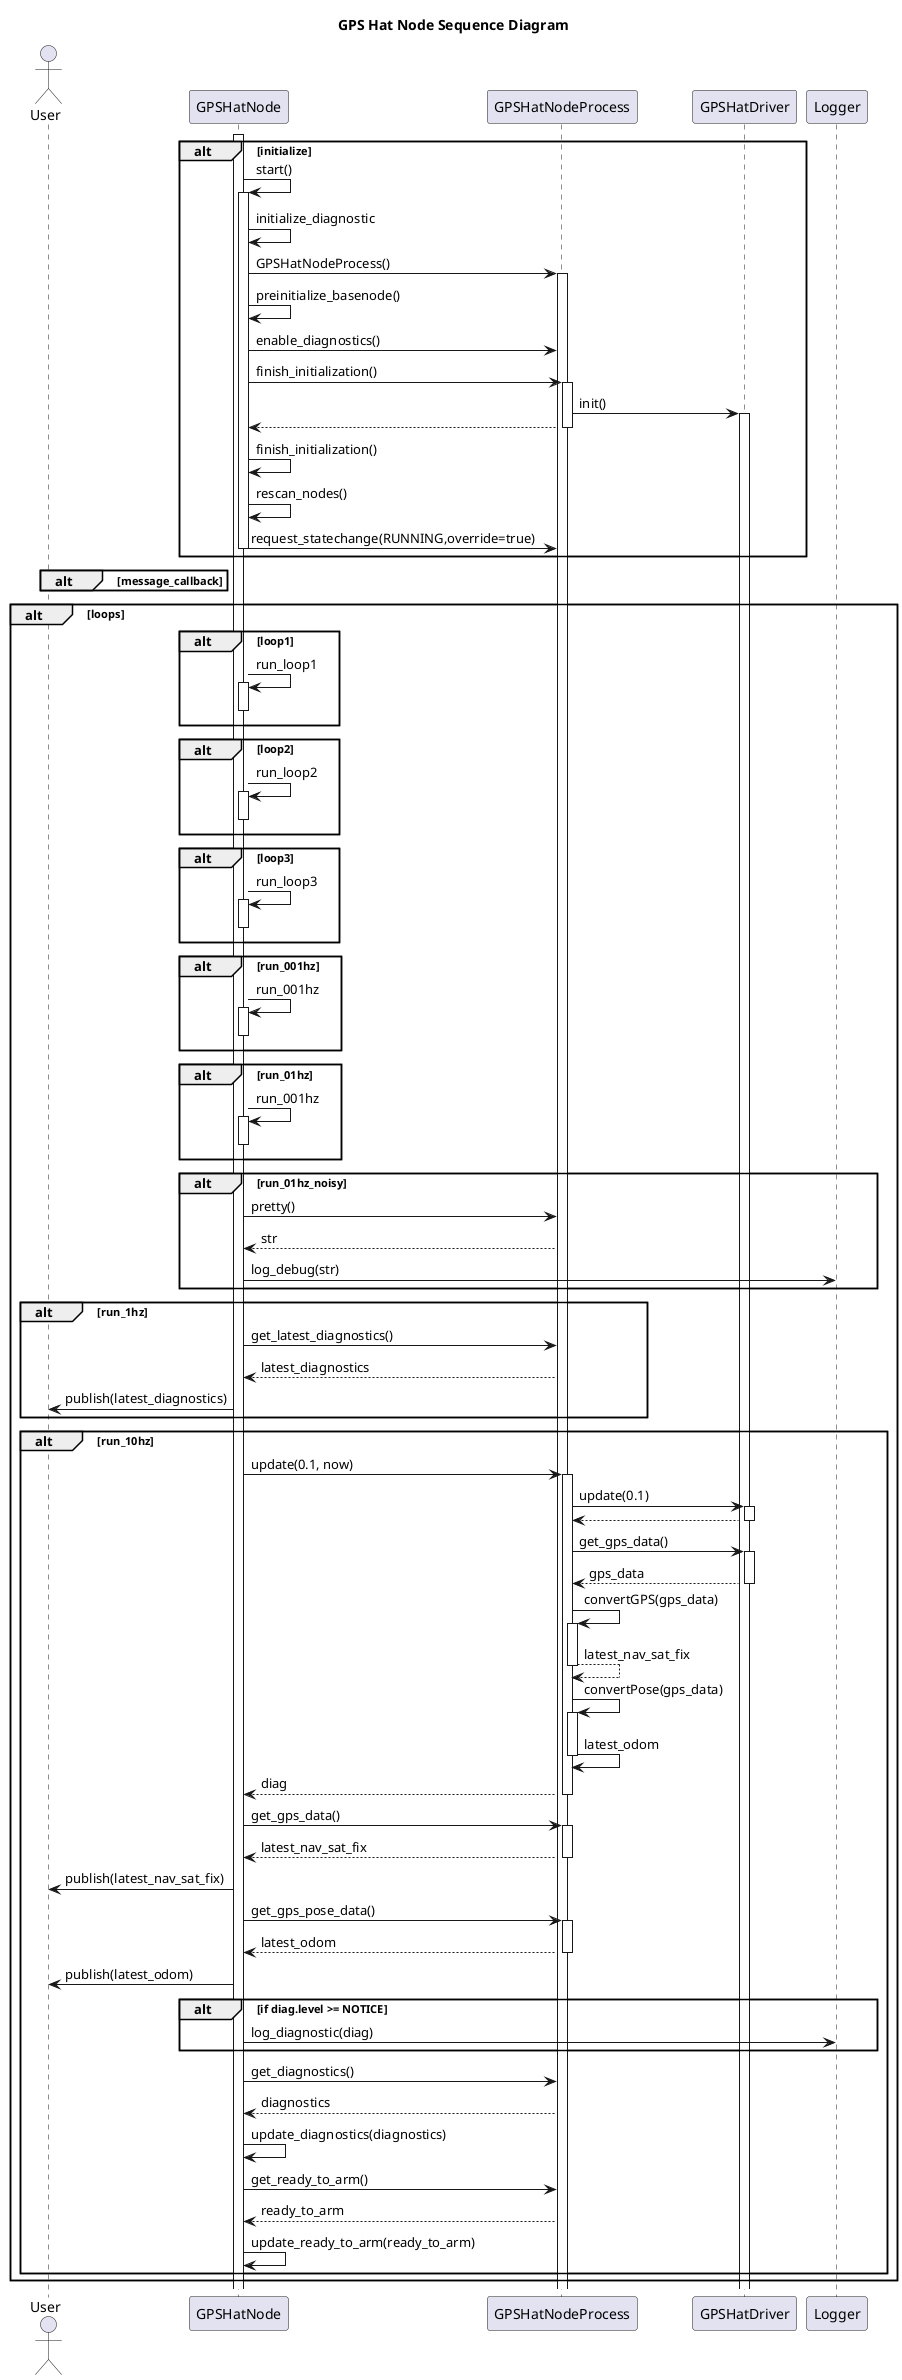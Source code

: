 @startuml
title GPS Hat Node Sequence Diagram
actor User as user
participant GPSHatNode as node
participant GPSHatNodeProcess as process
participant GPSHatDriver as driver
participant Logger as logger

alt initialize
    activate node
    node -> node++: start()
    node -> node: initialize_diagnostic
    node -> process++: GPSHatNodeProcess()
    node -> node: preinitialize_basenode()
    node -> process: enable_diagnostics()
    node -> process++: finish_initialization()
    process -> driver++: init()
    process --> node--
    node -> node: finish_initialization()
    node -> node: rescan_nodes()
    node -> process: request_statechange(RUNNING,override=true)
    node--
end

alt message_callback
end

alt loops
    alt loop1
        node -> node++: run_loop1
        node--
    end
    alt loop2
        node -> node++: run_loop2
        node--
    end
    alt loop3
        node -> node++: run_loop3
        node--
    end
    alt run_001hz
        node -> node++: run_001hz
        node--
    end
    alt run_01hz
        node -> node++: run_001hz
        node--
    end
    alt run_01hz_noisy
        node -> process: pretty()
        process --> node: str
        node -> logger: log_debug(str)
    end
    alt run_1hz
        node -> process: get_latest_diagnostics()
        process --> node: latest_diagnostics
        node -> user: publish(latest_diagnostics)
    end
    alt run_10hz
        node -> process++: update(0.1, now)
        process -> driver++: update(0.1)
        driver --> process--
        process -> driver++: get_gps_data()
        driver --> process--: gps_data
        process -> process++: convertGPS(gps_data)
        process --> process--: latest_nav_sat_fix
        process -> process++: convertPose(gps_data)
        process -> process--: latest_odom
        process --> node--: diag        
        node -> process++: get_gps_data()
        process --> node--: latest_nav_sat_fix
        node -> user: publish(latest_nav_sat_fix)
        node -> process++: get_gps_pose_data()
        process --> node--: latest_odom
        node -> user: publish(latest_odom)
  
        alt if diag.level >= NOTICE
            node -> logger: log_diagnostic(diag)
        end
        node -> process: get_diagnostics()
        process --> node: diagnostics
        node -> node: update_diagnostics(diagnostics)
        node -> process: get_ready_to_arm()
        process --> node: ready_to_arm
        node -> node: update_ready_to_arm(ready_to_arm)

    end
end
@enduml